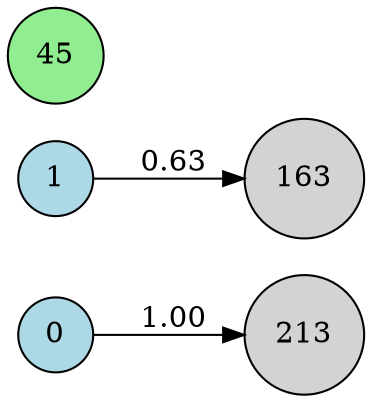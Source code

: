 digraph neat {
  rankdir=LR;
  node [shape=circle];
  node0 [label="0", style=filled, fillcolor=lightblue];
  node1 [label="1", style=filled, fillcolor=lightblue];
  node45 [label="45", style=filled, fillcolor=lightgreen];
  node163 [label="163", style=filled, fillcolor=lightgray];
  node213 [label="213", style=filled, fillcolor=lightgray];
  node0 -> node213 [label="1.00"];
  node1 -> node163 [label="0.63"];
}

